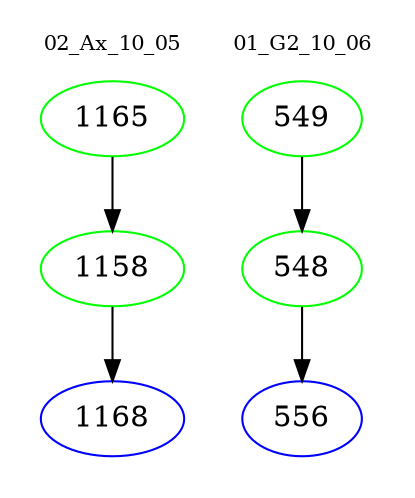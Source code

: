digraph{
subgraph cluster_0 {
color = white
label = "02_Ax_10_05";
fontsize=10;
T0_1165 [label="1165", color="green"]
T0_1165 -> T0_1158 [color="black"]
T0_1158 [label="1158", color="green"]
T0_1158 -> T0_1168 [color="black"]
T0_1168 [label="1168", color="blue"]
}
subgraph cluster_1 {
color = white
label = "01_G2_10_06";
fontsize=10;
T1_549 [label="549", color="green"]
T1_549 -> T1_548 [color="black"]
T1_548 [label="548", color="green"]
T1_548 -> T1_556 [color="black"]
T1_556 [label="556", color="blue"]
}
}
